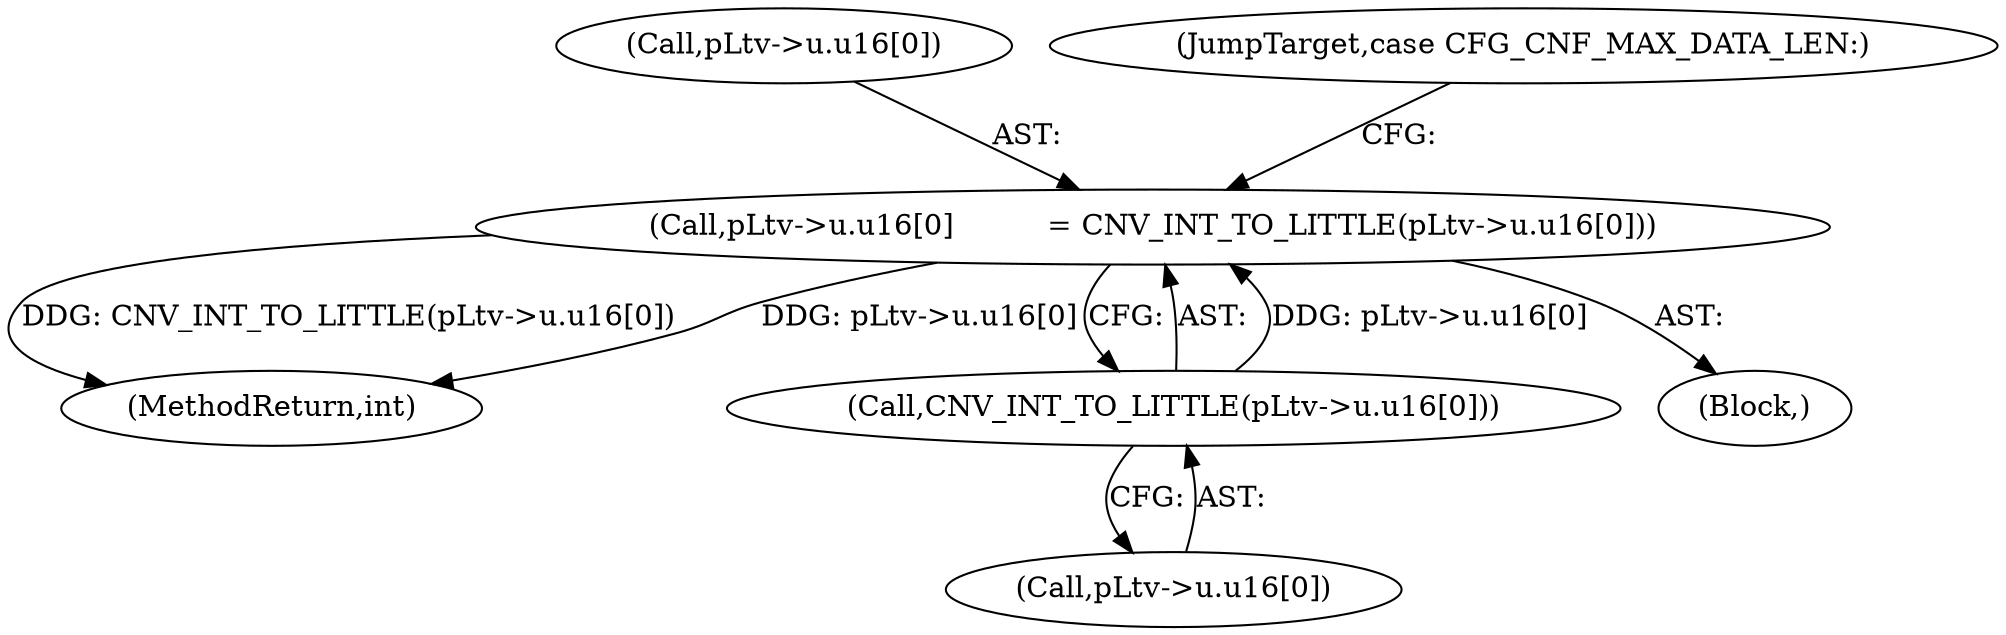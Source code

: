 digraph "0_linux_b5e2f339865fb443107e5b10603e53bbc92dc054_0@pointer" {
"1000514" [label="(Call,pLtv->u.u16[0]          = CNV_INT_TO_LITTLE(pLtv->u.u16[0]))"];
"1000522" [label="(Call,CNV_INT_TO_LITTLE(pLtv->u.u16[0]))"];
"1000514" [label="(Call,pLtv->u.u16[0]          = CNV_INT_TO_LITTLE(pLtv->u.u16[0]))"];
"1000515" [label="(Call,pLtv->u.u16[0])"];
"1002520" [label="(MethodReturn,int)"];
"1000522" [label="(Call,CNV_INT_TO_LITTLE(pLtv->u.u16[0]))"];
"1000530" [label="(JumpTarget,case CFG_CNF_MAX_DATA_LEN:)"];
"1000523" [label="(Call,pLtv->u.u16[0])"];
"1000412" [label="(Block,)"];
"1000514" -> "1000412"  [label="AST: "];
"1000514" -> "1000522"  [label="CFG: "];
"1000515" -> "1000514"  [label="AST: "];
"1000522" -> "1000514"  [label="AST: "];
"1000530" -> "1000514"  [label="CFG: "];
"1000514" -> "1002520"  [label="DDG: CNV_INT_TO_LITTLE(pLtv->u.u16[0])"];
"1000514" -> "1002520"  [label="DDG: pLtv->u.u16[0]"];
"1000522" -> "1000514"  [label="DDG: pLtv->u.u16[0]"];
"1000522" -> "1000523"  [label="CFG: "];
"1000523" -> "1000522"  [label="AST: "];
}
